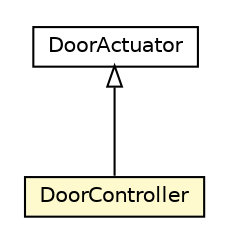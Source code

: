 #!/usr/local/bin/dot
#
# Class diagram 
# Generated by UMLGraph version R5_6-24-gf6e263 (http://www.umlgraph.org/)
#

digraph G {
	edge [fontname="Helvetica",fontsize=10,labelfontname="Helvetica",labelfontsize=10];
	node [fontname="Helvetica",fontsize=10,shape=plaintext];
	nodesep=0.25;
	ranksep=0.5;
	// org.universAAL.ontology.device.DoorController
	c3738227 [label=<<table title="org.universAAL.ontology.device.DoorController" border="0" cellborder="1" cellspacing="0" cellpadding="2" port="p" bgcolor="lemonChiffon" href="./DoorController.html">
		<tr><td><table border="0" cellspacing="0" cellpadding="1">
<tr><td align="center" balign="center"> DoorController </td></tr>
		</table></td></tr>
		</table>>, URL="./DoorController.html", fontname="Helvetica", fontcolor="black", fontsize=10.0];
	// org.universAAL.ontology.device.DoorActuator
	c3738235 [label=<<table title="org.universAAL.ontology.device.DoorActuator" border="0" cellborder="1" cellspacing="0" cellpadding="2" port="p" href="./DoorActuator.html">
		<tr><td><table border="0" cellspacing="0" cellpadding="1">
<tr><td align="center" balign="center"> DoorActuator </td></tr>
		</table></td></tr>
		</table>>, URL="./DoorActuator.html", fontname="Helvetica", fontcolor="black", fontsize=10.0];
	//org.universAAL.ontology.device.DoorController extends org.universAAL.ontology.device.DoorActuator
	c3738235:p -> c3738227:p [dir=back,arrowtail=empty];
}

